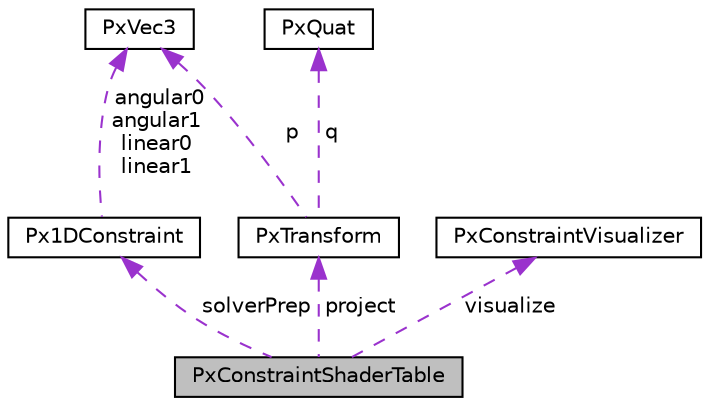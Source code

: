 digraph "PxConstraintShaderTable"
{
  edge [fontname="Helvetica",fontsize="10",labelfontname="Helvetica",labelfontsize="10"];
  node [fontname="Helvetica",fontsize="10",shape=record];
  Node1 [label="PxConstraintShaderTable",height=0.2,width=0.4,color="black", fillcolor="grey75", style="filled", fontcolor="black"];
  Node2 -> Node1 [dir="back",color="darkorchid3",fontsize="10",style="dashed",label=" solverPrep" ,fontname="Helvetica"];
  Node2 [label="Px1DConstraint",height=0.2,width=0.4,color="black", fillcolor="white", style="filled",URL="$structPx1DConstraint.html",tooltip="A constraint. "];
  Node3 -> Node2 [dir="back",color="darkorchid3",fontsize="10",style="dashed",label=" angular0\nangular1\nlinear0\nlinear1" ,fontname="Helvetica"];
  Node3 [label="PxVec3",height=0.2,width=0.4,color="black", fillcolor="white", style="filled",URL="$classPxVec3.html",tooltip="3 Element vector class. "];
  Node4 -> Node1 [dir="back",color="darkorchid3",fontsize="10",style="dashed",label=" visualize" ,fontname="Helvetica"];
  Node4 [label="PxConstraintVisualizer",height=0.2,width=0.4,color="black", fillcolor="white", style="filled",URL="$classPxConstraintVisualizer.html"];
  Node5 -> Node1 [dir="back",color="darkorchid3",fontsize="10",style="dashed",label=" project" ,fontname="Helvetica"];
  Node5 [label="PxTransform",height=0.2,width=0.4,color="black", fillcolor="white", style="filled",URL="$classPxTransform.html",tooltip="class representing a rigid euclidean transform as a quaternion and a vector "];
  Node3 -> Node5 [dir="back",color="darkorchid3",fontsize="10",style="dashed",label=" p" ,fontname="Helvetica"];
  Node6 -> Node5 [dir="back",color="darkorchid3",fontsize="10",style="dashed",label=" q" ,fontname="Helvetica"];
  Node6 [label="PxQuat",height=0.2,width=0.4,color="black", fillcolor="white", style="filled",URL="$classPxQuat.html",tooltip="This is a quaternion class. For more information on quaternion mathematics consult a mathematics sour..."];
}
